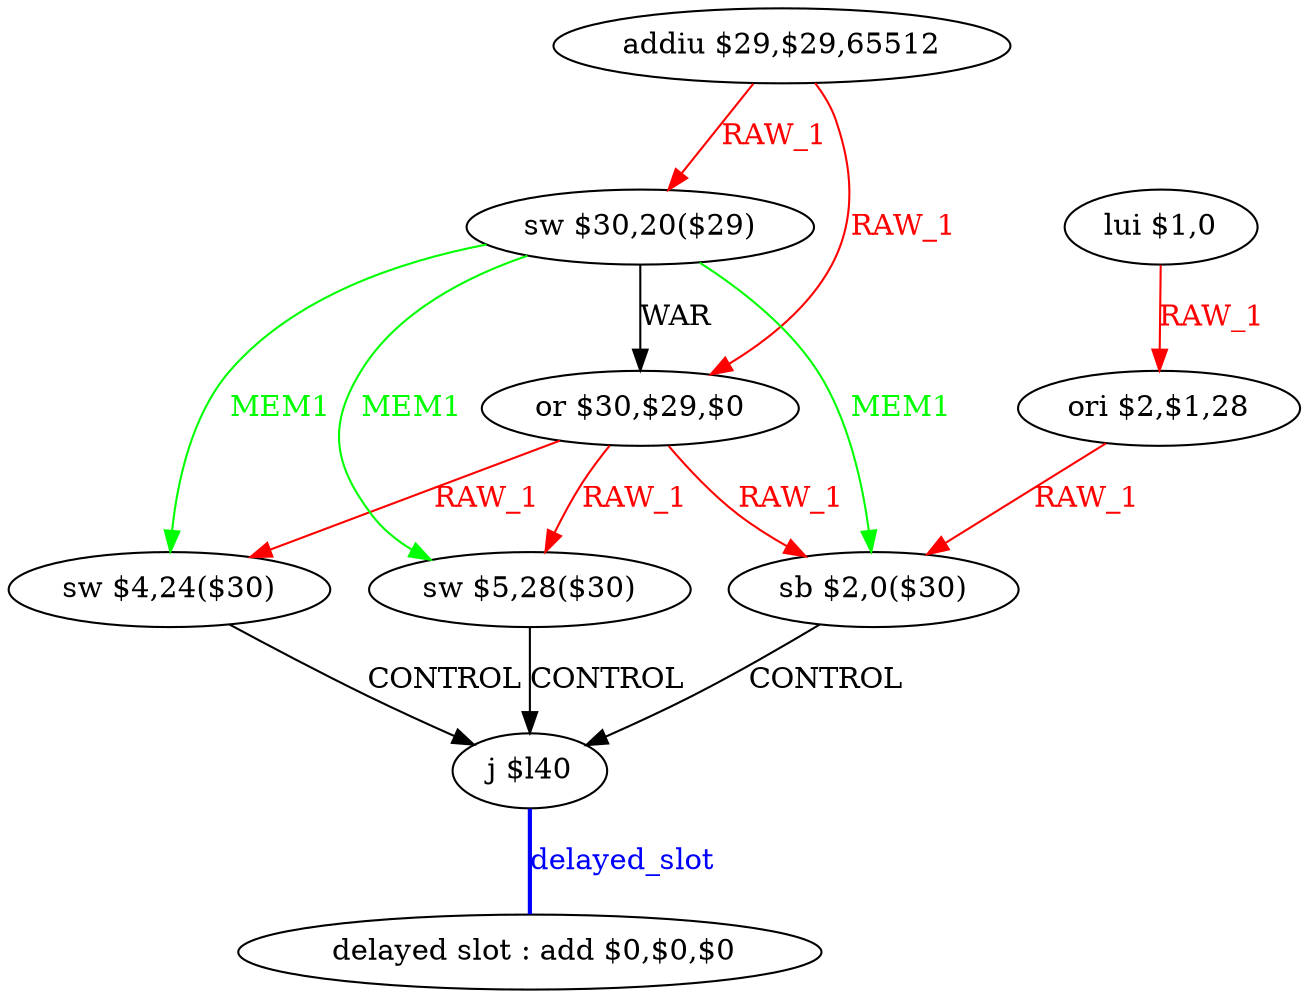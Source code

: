 digraph G1 {
node [shape = ellipse];
i9 [label = " delayed slot : add $0,$0,$0"] ;
i8 ->  i9 [style = bold, dir= none, fontcolor = blue, color = blue, label= "delayed_slot"];
i8 [label = "j $l40"] ;
i0 [label = "addiu $29,$29,65512"] ;
i0 ->  i2 [color = red, fontcolor = red, label= "RAW_1"];
i0 ->  i1 [color = red, fontcolor = red, label= "RAW_1"];
i2 [label = "or $30,$29,$0"] ;
i2 ->  i7 [color = red, fontcolor = red, label= "RAW_1"];
i2 ->  i4 [color = red, fontcolor = red, label= "RAW_1"];
i2 ->  i3 [color = red, fontcolor = red, label= "RAW_1"];
i7 [label = "sb $2,0($30)"] ;
i7 ->  i8 [label= "CONTROL"];
i4 [label = "sw $5,28($30)"] ;
i4 ->  i8 [label= "CONTROL"];
i3 [label = "sw $4,24($30)"] ;
i3 ->  i8 [label= "CONTROL"];
i1 [label = "sw $30,20($29)"] ;
i1 ->  i7 [color = green, fontcolor = green, label= "MEM1"];
i1 ->  i4 [color = green, fontcolor = green, label= "MEM1"];
i1 ->  i3 [color = green, fontcolor = green, label= "MEM1"];
i1 ->  i2 [label= "WAR"];
i5 [label = "lui $1,0"] ;
i5 ->  i6 [color = red, fontcolor = red, label= "RAW_1"];
i6 [label = "ori $2,$1,28"] ;
i6 ->  i7 [color = red, fontcolor = red, label= "RAW_1"];
}
